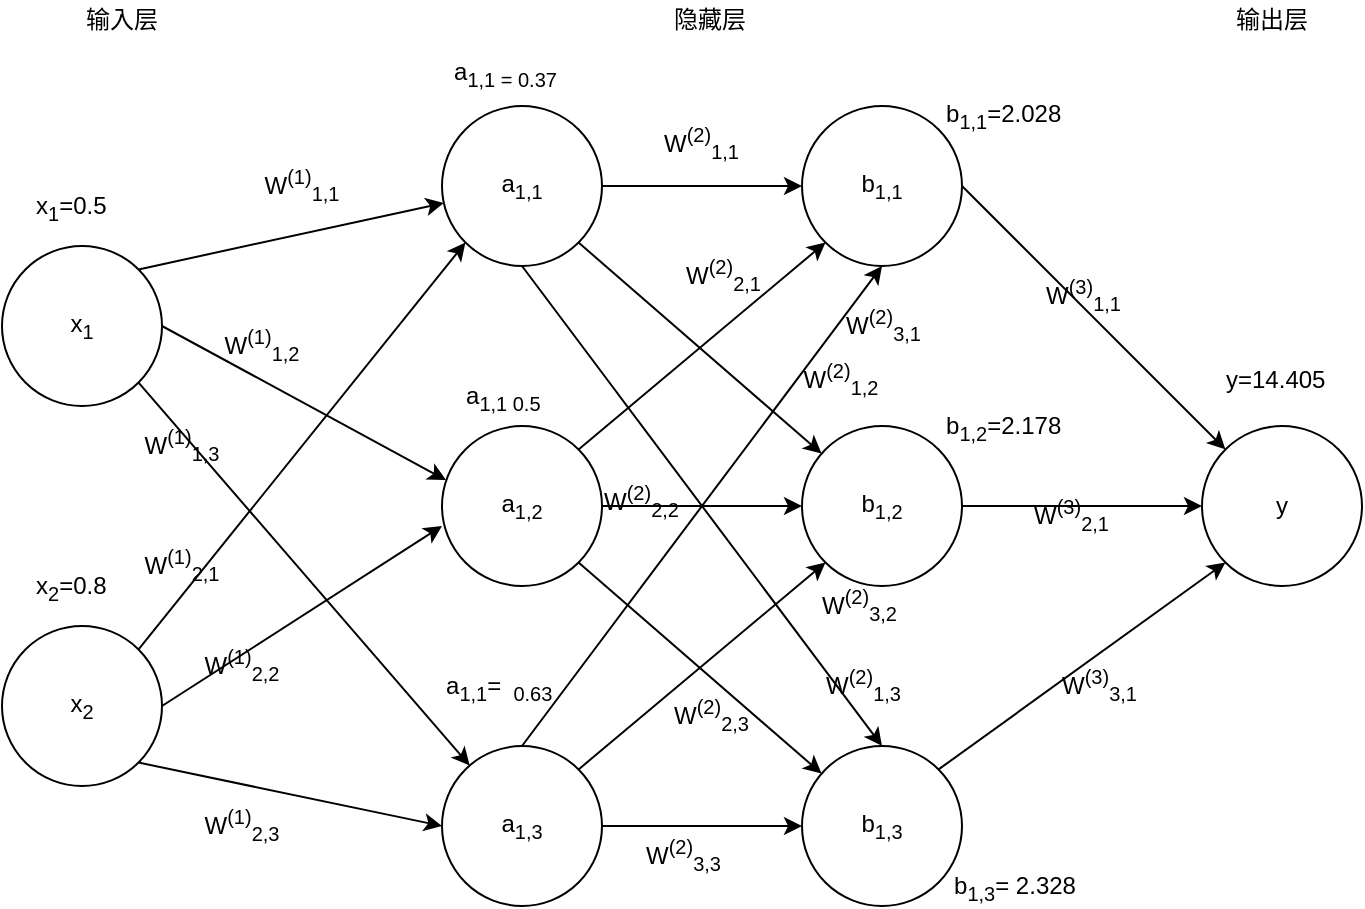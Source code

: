<mxfile version="10.7.7" type="github"><diagram id="tER9SUp-mCT7ClygfzAX" name="ÃÂ§ÃÂ¬ÃÂ¬ 1 ÃÂ©ÃÂ¡ÃÂµ"><mxGraphModel dx="962" dy="513" grid="1" gridSize="10" guides="1" tooltips="1" connect="1" arrows="1" fold="1" page="1" pageScale="1" pageWidth="827" pageHeight="1169" math="0" shadow="0"><root><mxCell id="0"/><mxCell id="1" parent="0"/><mxCell id="cZQFUjPIZUCF-hC1U-LG-12" style="edgeStyle=none;rounded=0;orthogonalLoop=1;jettySize=auto;html=1;exitX=1;exitY=1;exitDx=0;exitDy=0;" parent="1" source="cZQFUjPIZUCF-hC1U-LG-1" target="cZQFUjPIZUCF-hC1U-LG-5" edge="1"><mxGeometry relative="1" as="geometry"/></mxCell><mxCell id="cZQFUjPIZUCF-hC1U-LG-23" style="edgeStyle=none;rounded=0;orthogonalLoop=1;jettySize=auto;html=1;exitX=1;exitY=0;exitDx=0;exitDy=0;" parent="1" source="cZQFUjPIZUCF-hC1U-LG-1" target="cZQFUjPIZUCF-hC1U-LG-3" edge="1"><mxGeometry relative="1" as="geometry"/></mxCell><mxCell id="OCoO4FQZ8PoskhPupkoE-12" style="rounded=0;orthogonalLoop=1;jettySize=auto;html=1;exitX=1;exitY=0.5;exitDx=0;exitDy=0;entryX=0.025;entryY=0.338;entryDx=0;entryDy=0;entryPerimeter=0;" parent="1" source="cZQFUjPIZUCF-hC1U-LG-1" target="cZQFUjPIZUCF-hC1U-LG-4" edge="1"><mxGeometry relative="1" as="geometry"/></mxCell><mxCell id="cZQFUjPIZUCF-hC1U-LG-1" value="&lt;span lang=&quot;EN-US&quot;&gt;x&lt;sub&gt;1&lt;/sub&gt;&lt;/span&gt;" style="ellipse;whiteSpace=wrap;html=1;aspect=fixed;" parent="1" vertex="1"><mxGeometry x="100" y="150" width="80" height="80" as="geometry"/></mxCell><mxCell id="cZQFUjPIZUCF-hC1U-LG-14" style="edgeStyle=none;rounded=0;orthogonalLoop=1;jettySize=auto;html=1;exitX=1;exitY=0.5;exitDx=0;exitDy=0;entryX=0;entryY=0.625;entryDx=0;entryDy=0;entryPerimeter=0;" parent="1" source="cZQFUjPIZUCF-hC1U-LG-2" target="cZQFUjPIZUCF-hC1U-LG-4" edge="1"><mxGeometry relative="1" as="geometry"/></mxCell><mxCell id="cZQFUjPIZUCF-hC1U-LG-15" style="edgeStyle=none;rounded=0;orthogonalLoop=1;jettySize=auto;html=1;exitX=1;exitY=1;exitDx=0;exitDy=0;entryX=0;entryY=0.5;entryDx=0;entryDy=0;" parent="1" source="cZQFUjPIZUCF-hC1U-LG-2" target="cZQFUjPIZUCF-hC1U-LG-5" edge="1"><mxGeometry relative="1" as="geometry"/></mxCell><mxCell id="cZQFUjPIZUCF-hC1U-LG-24" style="edgeStyle=none;rounded=0;orthogonalLoop=1;jettySize=auto;html=1;exitX=1;exitY=0;exitDx=0;exitDy=0;entryX=0;entryY=1;entryDx=0;entryDy=0;" parent="1" source="cZQFUjPIZUCF-hC1U-LG-2" target="cZQFUjPIZUCF-hC1U-LG-3" edge="1"><mxGeometry relative="1" as="geometry"/></mxCell><mxCell id="cZQFUjPIZUCF-hC1U-LG-2" value="&lt;span lang=&quot;EN-US&quot;&gt;x&lt;sub&gt;2&lt;/sub&gt;&lt;/span&gt;" style="ellipse;whiteSpace=wrap;html=1;aspect=fixed;" parent="1" vertex="1"><mxGeometry x="100" y="340" width="80" height="80" as="geometry"/></mxCell><mxCell id="cZQFUjPIZUCF-hC1U-LG-16" style="edgeStyle=none;rounded=0;orthogonalLoop=1;jettySize=auto;html=1;exitX=1;exitY=0.5;exitDx=0;exitDy=0;entryX=0;entryY=0.5;entryDx=0;entryDy=0;" parent="1" source="cZQFUjPIZUCF-hC1U-LG-3" target="cZQFUjPIZUCF-hC1U-LG-6" edge="1"><mxGeometry relative="1" as="geometry"/></mxCell><mxCell id="OCoO4FQZ8PoskhPupkoE-15" style="edgeStyle=none;rounded=0;orthogonalLoop=1;jettySize=auto;html=1;exitX=1;exitY=1;exitDx=0;exitDy=0;" parent="1" source="cZQFUjPIZUCF-hC1U-LG-3" target="cZQFUjPIZUCF-hC1U-LG-7" edge="1"><mxGeometry relative="1" as="geometry"/></mxCell><mxCell id="OCoO4FQZ8PoskhPupkoE-34" value="&lt;p&gt;&lt;span lang=&quot;EN-US&quot;&gt;W&lt;sup&gt;(2)&lt;/sup&gt;&lt;sub&gt;1,2&lt;/sub&gt;&lt;/span&gt;&lt;/p&gt;" style="text;html=1;resizable=0;points=[];align=center;verticalAlign=middle;labelBackgroundColor=#ffffff;" parent="OCoO4FQZ8PoskhPupkoE-15" vertex="1" connectable="0"><mxGeometry x="0.784" relative="1" as="geometry"><mxPoint x="22.5" y="-25.5" as="offset"/></mxGeometry></mxCell><mxCell id="OCoO4FQZ8PoskhPupkoE-16" style="edgeStyle=none;rounded=0;orthogonalLoop=1;jettySize=auto;html=1;exitX=0.5;exitY=1;exitDx=0;exitDy=0;entryX=0.5;entryY=0;entryDx=0;entryDy=0;" parent="1" source="cZQFUjPIZUCF-hC1U-LG-3" target="cZQFUjPIZUCF-hC1U-LG-8" edge="1"><mxGeometry relative="1" as="geometry"/></mxCell><mxCell id="cZQFUjPIZUCF-hC1U-LG-3" value="&lt;p&gt;&lt;span lang=&quot;EN-US&quot;&gt;a&lt;sub&gt;1,1&lt;/sub&gt;&lt;/span&gt;&lt;/p&gt;" style="ellipse;whiteSpace=wrap;html=1;aspect=fixed;" parent="1" vertex="1"><mxGeometry x="320" y="80" width="80" height="80" as="geometry"/></mxCell><mxCell id="cZQFUjPIZUCF-hC1U-LG-17" style="edgeStyle=none;rounded=0;orthogonalLoop=1;jettySize=auto;html=1;exitX=1;exitY=0.5;exitDx=0;exitDy=0;entryX=0;entryY=0.5;entryDx=0;entryDy=0;" parent="1" source="cZQFUjPIZUCF-hC1U-LG-4" target="cZQFUjPIZUCF-hC1U-LG-7" edge="1"><mxGeometry relative="1" as="geometry"/></mxCell><mxCell id="OCoO4FQZ8PoskhPupkoE-17" style="edgeStyle=none;rounded=0;orthogonalLoop=1;jettySize=auto;html=1;exitX=1;exitY=0;exitDx=0;exitDy=0;entryX=0;entryY=1;entryDx=0;entryDy=0;" parent="1" source="cZQFUjPIZUCF-hC1U-LG-4" target="cZQFUjPIZUCF-hC1U-LG-6" edge="1"><mxGeometry relative="1" as="geometry"/></mxCell><mxCell id="OCoO4FQZ8PoskhPupkoE-18" style="edgeStyle=none;rounded=0;orthogonalLoop=1;jettySize=auto;html=1;exitX=1;exitY=1;exitDx=0;exitDy=0;" parent="1" source="cZQFUjPIZUCF-hC1U-LG-4" target="cZQFUjPIZUCF-hC1U-LG-8" edge="1"><mxGeometry relative="1" as="geometry"/></mxCell><mxCell id="cZQFUjPIZUCF-hC1U-LG-4" value="&lt;p&gt;&lt;span lang=&quot;EN-US&quot;&gt;a&lt;sub&gt;1,2&lt;/sub&gt;&lt;/span&gt;&lt;/p&gt;" style="ellipse;whiteSpace=wrap;html=1;aspect=fixed;" parent="1" vertex="1"><mxGeometry x="320" y="240" width="80" height="80" as="geometry"/></mxCell><mxCell id="cZQFUjPIZUCF-hC1U-LG-18" style="edgeStyle=none;rounded=0;orthogonalLoop=1;jettySize=auto;html=1;exitX=1;exitY=0.5;exitDx=0;exitDy=0;entryX=0;entryY=0.5;entryDx=0;entryDy=0;" parent="1" source="cZQFUjPIZUCF-hC1U-LG-5" target="cZQFUjPIZUCF-hC1U-LG-8" edge="1"><mxGeometry relative="1" as="geometry"/></mxCell><mxCell id="OCoO4FQZ8PoskhPupkoE-19" style="edgeStyle=none;rounded=0;orthogonalLoop=1;jettySize=auto;html=1;exitX=1;exitY=0;exitDx=0;exitDy=0;entryX=0;entryY=1;entryDx=0;entryDy=0;" parent="1" source="cZQFUjPIZUCF-hC1U-LG-5" target="cZQFUjPIZUCF-hC1U-LG-7" edge="1"><mxGeometry relative="1" as="geometry"/></mxCell><mxCell id="OCoO4FQZ8PoskhPupkoE-20" style="edgeStyle=none;rounded=0;orthogonalLoop=1;jettySize=auto;html=1;exitX=0.5;exitY=0;exitDx=0;exitDy=0;entryX=0.5;entryY=1;entryDx=0;entryDy=0;" parent="1" source="cZQFUjPIZUCF-hC1U-LG-5" target="cZQFUjPIZUCF-hC1U-LG-6" edge="1"><mxGeometry relative="1" as="geometry"/></mxCell><mxCell id="cZQFUjPIZUCF-hC1U-LG-5" value="&lt;p&gt;&lt;span lang=&quot;EN-US&quot;&gt;a&lt;sub&gt;1,3&lt;/sub&gt;&lt;/span&gt;&lt;/p&gt;" style="ellipse;whiteSpace=wrap;html=1;aspect=fixed;" parent="1" vertex="1"><mxGeometry x="320" y="400" width="80" height="80" as="geometry"/></mxCell><mxCell id="cZQFUjPIZUCF-hC1U-LG-19" style="edgeStyle=none;rounded=0;orthogonalLoop=1;jettySize=auto;html=1;exitX=1;exitY=0.5;exitDx=0;exitDy=0;" parent="1" source="cZQFUjPIZUCF-hC1U-LG-6" target="cZQFUjPIZUCF-hC1U-LG-9" edge="1"><mxGeometry relative="1" as="geometry"/></mxCell><mxCell id="cZQFUjPIZUCF-hC1U-LG-6" value="&lt;p&gt;&lt;span lang=&quot;EN-US&quot;&gt;b&lt;sub&gt;1,1&lt;/sub&gt;&lt;/span&gt;&lt;/p&gt;" style="ellipse;whiteSpace=wrap;html=1;aspect=fixed;" parent="1" vertex="1"><mxGeometry x="500" y="80" width="80" height="80" as="geometry"/></mxCell><mxCell id="cZQFUjPIZUCF-hC1U-LG-20" style="edgeStyle=none;rounded=0;orthogonalLoop=1;jettySize=auto;html=1;exitX=1;exitY=0.5;exitDx=0;exitDy=0;entryX=0;entryY=0.5;entryDx=0;entryDy=0;" parent="1" source="cZQFUjPIZUCF-hC1U-LG-7" target="cZQFUjPIZUCF-hC1U-LG-9" edge="1"><mxGeometry relative="1" as="geometry"/></mxCell><mxCell id="cZQFUjPIZUCF-hC1U-LG-7" value="&lt;p&gt;&lt;span lang=&quot;EN-US&quot;&gt;b&lt;sub&gt;1,2&lt;/sub&gt;&lt;/span&gt;&lt;/p&gt;" style="ellipse;whiteSpace=wrap;html=1;aspect=fixed;" parent="1" vertex="1"><mxGeometry x="500" y="240" width="80" height="80" as="geometry"/></mxCell><mxCell id="cZQFUjPIZUCF-hC1U-LG-22" style="edgeStyle=none;rounded=0;orthogonalLoop=1;jettySize=auto;html=1;exitX=1;exitY=0;exitDx=0;exitDy=0;entryX=0;entryY=1;entryDx=0;entryDy=0;" parent="1" source="cZQFUjPIZUCF-hC1U-LG-8" target="cZQFUjPIZUCF-hC1U-LG-9" edge="1"><mxGeometry relative="1" as="geometry"/></mxCell><mxCell id="cZQFUjPIZUCF-hC1U-LG-8" value="&lt;p&gt;&lt;span lang=&quot;EN-US&quot;&gt;b&lt;sub&gt;1,3&lt;/sub&gt;&lt;/span&gt;&lt;/p&gt;" style="ellipse;whiteSpace=wrap;html=1;aspect=fixed;" parent="1" vertex="1"><mxGeometry x="500" y="400" width="80" height="80" as="geometry"/></mxCell><mxCell id="cZQFUjPIZUCF-hC1U-LG-9" value="y&lt;br&gt;" style="ellipse;whiteSpace=wrap;html=1;aspect=fixed;" parent="1" vertex="1"><mxGeometry x="700" y="240" width="80" height="80" as="geometry"/></mxCell><mxCell id="OCoO4FQZ8PoskhPupkoE-2" value="&lt;p&gt;&lt;span lang=&quot;EN-US&quot;&gt;W&lt;sup&gt;(1)&lt;/sup&gt;&lt;sub&gt;1,1&lt;/sub&gt;&lt;/span&gt;&lt;/p&gt;" style="text;html=1;strokeColor=none;fillColor=none;align=center;verticalAlign=middle;whiteSpace=wrap;rounded=0;" parent="1" vertex="1"><mxGeometry x="230" y="110" width="40" height="20" as="geometry"/></mxCell><mxCell id="OCoO4FQZ8PoskhPupkoE-4" value="&lt;p&gt;&lt;span lang=&quot;EN-US&quot;&gt;W&lt;sup&gt;(1)&lt;/sup&gt;&lt;sub&gt;1,3&lt;/sub&gt;&lt;/span&gt;&lt;/p&gt;" style="text;html=1;strokeColor=none;fillColor=none;align=center;verticalAlign=middle;whiteSpace=wrap;rounded=0;" parent="1" vertex="1"><mxGeometry x="170" y="240" width="40" height="20" as="geometry"/></mxCell><mxCell id="OCoO4FQZ8PoskhPupkoE-5" value="&lt;p&gt;&lt;span lang=&quot;EN-US&quot;&gt;W&lt;sup&gt;(1)&lt;/sup&gt;&lt;sub&gt;2,1&lt;/sub&gt;&lt;/span&gt;&lt;/p&gt;" style="text;html=1;strokeColor=none;fillColor=none;align=center;verticalAlign=middle;whiteSpace=wrap;rounded=0;" parent="1" vertex="1"><mxGeometry x="170" y="300" width="40" height="20" as="geometry"/></mxCell><mxCell id="OCoO4FQZ8PoskhPupkoE-11" value="&lt;p&gt;&lt;span lang=&quot;EN-US&quot;&gt;W&lt;sup&gt;(1)&lt;/sup&gt;&lt;sub&gt;2,2&lt;/sub&gt;&lt;/span&gt;&lt;/p&gt;" style="text;html=1;strokeColor=none;fillColor=none;align=center;verticalAlign=middle;whiteSpace=wrap;rounded=0;" parent="1" vertex="1"><mxGeometry x="200" y="350" width="40" height="20" as="geometry"/></mxCell><mxCell id="OCoO4FQZ8PoskhPupkoE-13" value="&lt;p&gt;&lt;span lang=&quot;EN-US&quot;&gt;W&lt;sup&gt;(1)&lt;/sup&gt;&lt;sub&gt;1,2&lt;/sub&gt;&lt;/span&gt;&lt;/p&gt;" style="text;html=1;strokeColor=none;fillColor=none;align=center;verticalAlign=middle;whiteSpace=wrap;rounded=0;" parent="1" vertex="1"><mxGeometry x="210" y="190" width="40" height="20" as="geometry"/></mxCell><mxCell id="OCoO4FQZ8PoskhPupkoE-14" value="&lt;p&gt;&lt;span lang=&quot;EN-US&quot;&gt;W&lt;sup&gt;(1)&lt;/sup&gt;&lt;sub&gt;2,3&lt;/sub&gt;&lt;/span&gt;&lt;/p&gt;" style="text;html=1;strokeColor=none;fillColor=none;align=center;verticalAlign=middle;whiteSpace=wrap;rounded=0;" parent="1" vertex="1"><mxGeometry x="200" y="430" width="40" height="20" as="geometry"/></mxCell><mxCell id="OCoO4FQZ8PoskhPupkoE-21" value="输入层" style="text;html=1;strokeColor=none;fillColor=none;align=center;verticalAlign=middle;whiteSpace=wrap;rounded=0;" parent="1" vertex="1"><mxGeometry x="140" y="27" width="40" height="20" as="geometry"/></mxCell><mxCell id="OCoO4FQZ8PoskhPupkoE-22" value="隐藏层" style="text;html=1;resizable=0;points=[];autosize=1;align=left;verticalAlign=top;spacingTop=-4;" parent="1" vertex="1"><mxGeometry x="434" y="27" width="50" height="20" as="geometry"/></mxCell><mxCell id="OCoO4FQZ8PoskhPupkoE-23" value="输出层" style="text;html=1;resizable=0;points=[];autosize=1;align=left;verticalAlign=top;spacingTop=-4;" parent="1" vertex="1"><mxGeometry x="715" y="27" width="50" height="20" as="geometry"/></mxCell><mxCell id="OCoO4FQZ8PoskhPupkoE-25" value="x&lt;sub&gt;1&lt;/sub&gt;=0.5" style="text;html=1;resizable=0;points=[];autosize=1;align=left;verticalAlign=top;spacingTop=-4;" parent="1" vertex="1"><mxGeometry x="115" y="120" width="50" height="20" as="geometry"/></mxCell><mxCell id="OCoO4FQZ8PoskhPupkoE-27" value="x&lt;sub&gt;2&lt;/sub&gt;=0.8" style="text;html=1;resizable=0;points=[];autosize=1;align=left;verticalAlign=top;spacingTop=-4;" parent="1" vertex="1"><mxGeometry x="115" y="310" width="50" height="20" as="geometry"/></mxCell><mxCell id="OCoO4FQZ8PoskhPupkoE-28" style="edgeStyle=none;rounded=0;orthogonalLoop=1;jettySize=auto;html=1;exitX=0.5;exitY=1;exitDx=0;exitDy=0;" parent="1" source="OCoO4FQZ8PoskhPupkoE-13" target="OCoO4FQZ8PoskhPupkoE-13" edge="1"><mxGeometry relative="1" as="geometry"/></mxCell><mxCell id="OCoO4FQZ8PoskhPupkoE-30" value="&lt;p&gt;&lt;span lang=&quot;EN-US&quot;&gt;W&lt;sup&gt;(2)&lt;/sup&gt;&lt;sub&gt;1,1&lt;/sub&gt;&lt;/span&gt;&lt;/p&gt;" style="text;html=1;resizable=0;points=[];autosize=1;align=left;verticalAlign=top;spacingTop=-4;" parent="1" vertex="1"><mxGeometry x="429" y="73.5" width="60" height="50" as="geometry"/></mxCell><mxCell id="OCoO4FQZ8PoskhPupkoE-31" value="&lt;p&gt;&lt;span lang=&quot;EN-US&quot;&gt;W&lt;sup&gt;(2)&lt;/sup&gt;&lt;sub&gt;2,1&lt;/sub&gt;&lt;/span&gt;&lt;/p&gt;" style="text;html=1;resizable=0;points=[];autosize=1;align=left;verticalAlign=top;spacingTop=-4;" parent="1" vertex="1"><mxGeometry x="440" y="140" width="60" height="50" as="geometry"/></mxCell><mxCell id="OCoO4FQZ8PoskhPupkoE-33" value="&lt;p&gt;&lt;span lang=&quot;EN-US&quot;&gt;W&lt;sup&gt;(2)&lt;/sup&gt;&lt;sub&gt;3,1&lt;/sub&gt;&lt;/span&gt;&lt;/p&gt;" style="text;html=1;resizable=0;points=[];autosize=1;align=left;verticalAlign=top;spacingTop=-4;" parent="1" vertex="1"><mxGeometry x="520" y="165" width="60" height="50" as="geometry"/></mxCell><mxCell id="OCoO4FQZ8PoskhPupkoE-35" value="&lt;span lang=&quot;EN-US&quot;&gt;W&lt;sup&gt;(2)&lt;/sup&gt;&lt;sub&gt;2,2&lt;/sub&gt;&lt;/span&gt;" style="text;html=1;resizable=0;points=[];autosize=1;align=left;verticalAlign=top;spacingTop=-4;" parent="1" vertex="1"><mxGeometry x="399" y="265" width="60" height="20" as="geometry"/></mxCell><mxCell id="OCoO4FQZ8PoskhPupkoE-36" value="&lt;p&gt;&lt;span lang=&quot;EN-US&quot;&gt;W&lt;sup&gt;(2)&lt;/sup&gt;&lt;sub&gt;3,2&lt;/sub&gt;&lt;/span&gt;&lt;/p&gt;" style="text;html=1;resizable=0;points=[];autosize=1;align=left;verticalAlign=top;spacingTop=-4;" parent="1" vertex="1"><mxGeometry x="508" y="305" width="60" height="50" as="geometry"/></mxCell><mxCell id="OCoO4FQZ8PoskhPupkoE-37" value="&lt;p&gt;&lt;span lang=&quot;EN-US&quot;&gt;W&lt;sup&gt;(2)&lt;/sup&gt;&lt;sub&gt;1,3&lt;/sub&gt;&lt;/span&gt;&lt;/p&gt;" style="text;html=1;resizable=0;points=[];autosize=1;align=left;verticalAlign=top;spacingTop=-4;" parent="1" vertex="1"><mxGeometry x="510" y="345" width="60" height="50" as="geometry"/></mxCell><mxCell id="OCoO4FQZ8PoskhPupkoE-38" value="&lt;p&gt;&lt;span lang=&quot;EN-US&quot;&gt;W&lt;sup&gt;(2)&lt;/sup&gt;&lt;sub&gt;2,3&lt;/sub&gt;&lt;/span&gt;&lt;/p&gt;" style="text;html=1;resizable=0;points=[];autosize=1;align=left;verticalAlign=top;spacingTop=-4;" parent="1" vertex="1"><mxGeometry x="434" y="360" width="60" height="50" as="geometry"/></mxCell><mxCell id="OCoO4FQZ8PoskhPupkoE-39" value="&lt;p&gt;&lt;span lang=&quot;EN-US&quot;&gt;W&lt;sup&gt;(2)&lt;/sup&gt;&lt;sub&gt;3,3&lt;/sub&gt;&lt;/span&gt;&lt;/p&gt;" style="text;html=1;resizable=0;points=[];autosize=1;align=left;verticalAlign=top;spacingTop=-4;" parent="1" vertex="1"><mxGeometry x="420" y="430" width="60" height="50" as="geometry"/></mxCell><mxCell id="OCoO4FQZ8PoskhPupkoE-40" value="&lt;p&gt;&lt;span lang=&quot;EN-US&quot;&gt;W&lt;sup&gt;(3)&lt;/sup&gt;&lt;sub&gt;1,1&lt;/sub&gt;&lt;/span&gt;&lt;/p&gt;" style="text;html=1;resizable=0;points=[];autosize=1;align=left;verticalAlign=top;spacingTop=-4;" parent="1" vertex="1"><mxGeometry x="620" y="150" width="60" height="50" as="geometry"/></mxCell><mxCell id="OCoO4FQZ8PoskhPupkoE-41" value="&lt;p&gt;&lt;span lang=&quot;EN-US&quot;&gt;W&lt;sup&gt;(3)&lt;/sup&gt;&lt;sub&gt;2,1&lt;/sub&gt;&lt;/span&gt;&lt;/p&gt;" style="text;html=1;resizable=0;points=[];autosize=1;align=left;verticalAlign=top;spacingTop=-4;" parent="1" vertex="1"><mxGeometry x="614" y="260" width="60" height="50" as="geometry"/></mxCell><mxCell id="OCoO4FQZ8PoskhPupkoE-42" value="&lt;p&gt;&lt;span lang=&quot;EN-US&quot;&gt;W&lt;sup&gt;(3)&lt;/sup&gt;&lt;sub&gt;3,1&lt;/sub&gt;&lt;/span&gt;&lt;/p&gt;" style="text;html=1;resizable=0;points=[];autosize=1;align=left;verticalAlign=top;spacingTop=-4;" parent="1" vertex="1"><mxGeometry x="628" y="345" width="60" height="50" as="geometry"/></mxCell><mxCell id="OCoO4FQZ8PoskhPupkoE-44" value="a&lt;sub&gt;1,1&lt;/sub&gt;&lt;sub&gt;&amp;nbsp;= 0.37&amp;nbsp;&lt;/sub&gt;&lt;br&gt;" style="text;html=1;strokeColor=none;fillColor=none;align=left;verticalAlign=middle;whiteSpace=wrap;rounded=0;" parent="1" vertex="1"><mxGeometry x="324" y="53.5" width="220" height="20" as="geometry"/></mxCell><mxCell id="OCoO4FQZ8PoskhPupkoE-45" value="&lt;span&gt;a&lt;/span&gt;&lt;sub&gt;1,1&lt;/sub&gt;&lt;sub&gt;&amp;nbsp;0.5&amp;nbsp;&lt;/sub&gt;" style="text;html=1;resizable=0;points=[];autosize=1;align=left;verticalAlign=top;spacingTop=-4;" parent="1" vertex="1"><mxGeometry x="330" y="215" width="60" height="20" as="geometry"/></mxCell><mxCell id="OCoO4FQZ8PoskhPupkoE-46" value="&lt;span&gt;a&lt;/span&gt;&lt;sub&gt;1,1&lt;/sub&gt;&lt;span&gt;=&amp;nbsp;&lt;/span&gt;&lt;sub&gt;&amp;nbsp;0.63&amp;nbsp;&lt;/sub&gt;" style="text;html=1;resizable=0;points=[];autosize=1;align=left;verticalAlign=top;spacingTop=-4;" parent="1" vertex="1"><mxGeometry x="320" y="360" width="80" height="20" as="geometry"/></mxCell><mxCell id="OCoO4FQZ8PoskhPupkoE-48" value="&lt;span&gt;b&lt;/span&gt;&lt;sub&gt;1,1&lt;/sub&gt;=2.028" style="text;html=1;resizable=0;points=[];autosize=1;align=left;verticalAlign=top;spacingTop=-4;" parent="1" vertex="1"><mxGeometry x="570" y="73.5" width="80" height="20" as="geometry"/></mxCell><mxCell id="OCoO4FQZ8PoskhPupkoE-49" value="b&lt;sub&gt;1,2&lt;/sub&gt;=2.178" style="text;html=1;resizable=0;points=[];autosize=1;align=left;verticalAlign=top;spacingTop=-4;" parent="1" vertex="1"><mxGeometry x="570" y="230" width="80" height="20" as="geometry"/></mxCell><mxCell id="OCoO4FQZ8PoskhPupkoE-50" value="b&lt;sub&gt;1,3&lt;/sub&gt;=&amp;nbsp;2.328" style="text;html=1;resizable=0;points=[];autosize=1;align=left;verticalAlign=top;spacingTop=-4;" parent="1" vertex="1"><mxGeometry x="574" y="460" width="80" height="20" as="geometry"/></mxCell><mxCell id="OCoO4FQZ8PoskhPupkoE-51" value="y=14.405" style="text;html=1;resizable=0;points=[];autosize=1;align=left;verticalAlign=top;spacingTop=-4;" parent="1" vertex="1"><mxGeometry x="710" y="207" width="70" height="20" as="geometry"/></mxCell></root></mxGraphModel></diagram></mxfile>